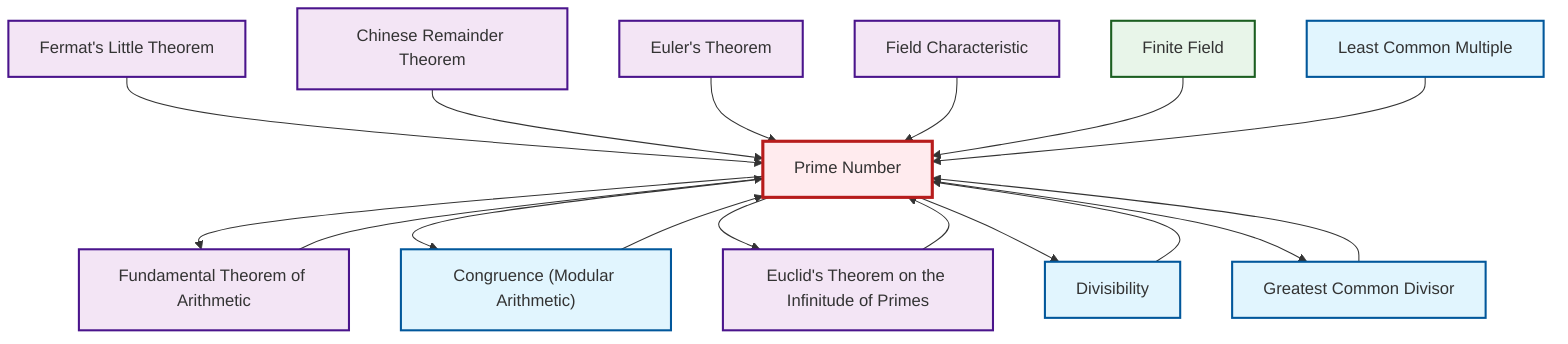 graph TD
    classDef definition fill:#e1f5fe,stroke:#01579b,stroke-width:2px
    classDef theorem fill:#f3e5f5,stroke:#4a148c,stroke-width:2px
    classDef axiom fill:#fff3e0,stroke:#e65100,stroke-width:2px
    classDef example fill:#e8f5e9,stroke:#1b5e20,stroke-width:2px
    classDef current fill:#ffebee,stroke:#b71c1c,stroke-width:3px
    thm-euler["Euler's Theorem"]:::theorem
    thm-euclid-infinitude-primes["Euclid's Theorem on the Infinitude of Primes"]:::theorem
    def-congruence["Congruence (Modular Arithmetic)"]:::definition
    thm-fundamental-arithmetic["Fundamental Theorem of Arithmetic"]:::theorem
    thm-chinese-remainder["Chinese Remainder Theorem"]:::theorem
    thm-fermat-little["Fermat's Little Theorem"]:::theorem
    def-prime["Prime Number"]:::definition
    def-gcd["Greatest Common Divisor"]:::definition
    ex-finite-field["Finite Field"]:::example
    def-divisibility["Divisibility"]:::definition
    thm-field-characteristic["Field Characteristic"]:::theorem
    def-lcm["Least Common Multiple"]:::definition
    thm-fermat-little --> def-prime
    def-gcd --> def-prime
    thm-chinese-remainder --> def-prime
    thm-euler --> def-prime
    thm-fundamental-arithmetic --> def-prime
    def-congruence --> def-prime
    thm-field-characteristic --> def-prime
    def-prime --> thm-fundamental-arithmetic
    ex-finite-field --> def-prime
    def-prime --> def-congruence
    def-lcm --> def-prime
    def-divisibility --> def-prime
    def-prime --> thm-euclid-infinitude-primes
    def-prime --> def-divisibility
    thm-euclid-infinitude-primes --> def-prime
    def-prime --> def-gcd
    class def-prime current